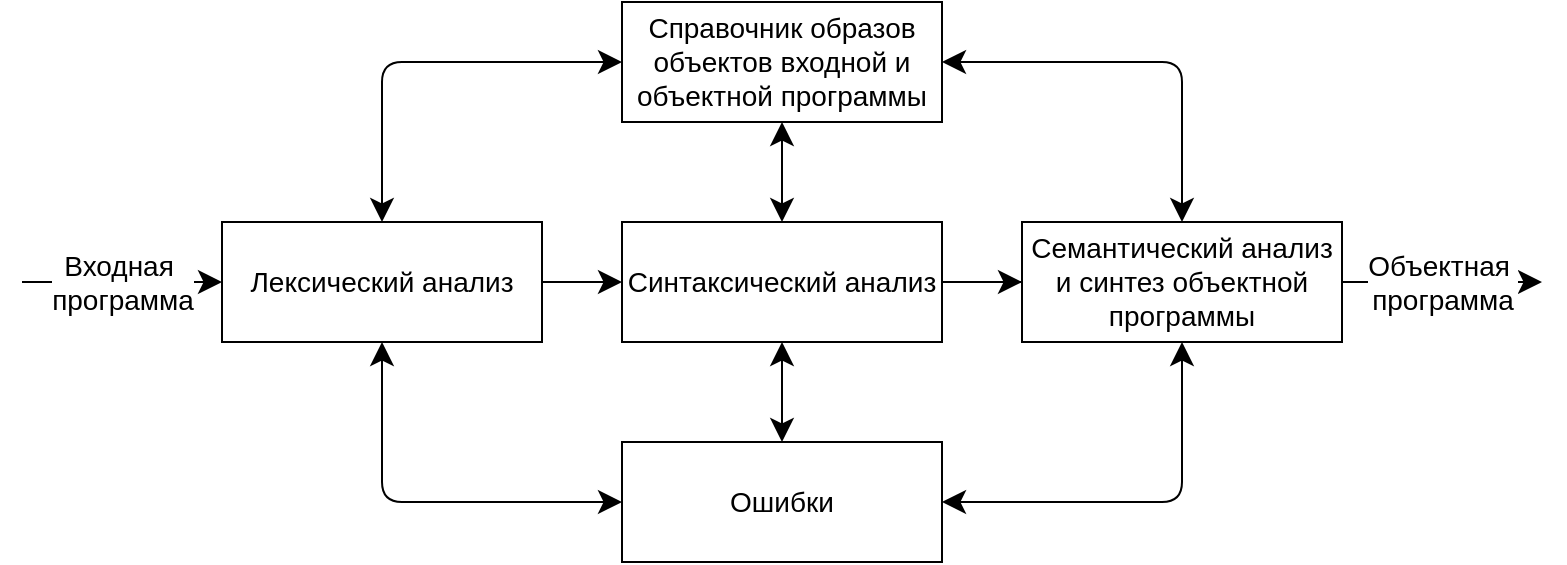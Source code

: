 <mxfile>
    <diagram id="osaHDVd0ANBhrn9PKgiV" name="Page-1">
        <mxGraphModel dx="963" dy="417" grid="1" gridSize="10" guides="1" tooltips="1" connect="1" arrows="1" fold="1" page="1" pageScale="1" pageWidth="827" pageHeight="1169" math="0" shadow="0">
            <root>
                <mxCell id="0"/>
                <mxCell id="1" parent="0"/>
                <mxCell id="4" value="" style="edgeStyle=none;html=1;endSize=9;" parent="1" source="2" target="3" edge="1">
                    <mxGeometry relative="1" as="geometry"/>
                </mxCell>
                <mxCell id="2" value="Лексический анализ" style="rounded=0;whiteSpace=wrap;html=1;fontSize=14;" parent="1" vertex="1">
                    <mxGeometry x="130" y="150" width="160" height="60" as="geometry"/>
                </mxCell>
                <mxCell id="6" value="" style="edgeStyle=none;html=1;" parent="1" source="3" target="5" edge="1">
                    <mxGeometry relative="1" as="geometry"/>
                </mxCell>
                <mxCell id="10" value="" style="edgeStyle=none;html=1;endSize=9;" parent="1" source="3" target="9" edge="1">
                    <mxGeometry relative="1" as="geometry"/>
                </mxCell>
                <mxCell id="3" value="Синтаксический анализ" style="whiteSpace=wrap;html=1;rounded=0;fontSize=14;" parent="1" vertex="1">
                    <mxGeometry x="330" y="150" width="160" height="60" as="geometry"/>
                </mxCell>
                <mxCell id="5" value="Семантический анали анализ и синтез объектной программы" style="whiteSpace=wrap;html=1;rounded=0;" parent="1" vertex="1">
                    <mxGeometry x="550" y="150" width="120" height="60" as="geometry"/>
                </mxCell>
                <mxCell id="7" value="Справочник образов объектов входной и объектной программы" style="whiteSpace=wrap;html=1;rounded=0;fontSize=14;" parent="1" vertex="1">
                    <mxGeometry x="330" y="40" width="160" height="60" as="geometry"/>
                </mxCell>
                <mxCell id="8" value="Ошибки" style="whiteSpace=wrap;html=1;rounded=0;fontSize=14;" parent="1" vertex="1">
                    <mxGeometry x="330" y="260" width="160" height="60" as="geometry"/>
                </mxCell>
                <mxCell id="9" value="Семантический анализ и синтез объектной программы" style="whiteSpace=wrap;html=1;rounded=0;fontSize=14;" parent="1" vertex="1">
                    <mxGeometry x="530" y="150" width="160" height="60" as="geometry"/>
                </mxCell>
                <mxCell id="11" value="" style="edgeStyle=none;html=1;endSize=9;entryX=0.5;entryY=1;entryDx=0;entryDy=0;exitX=0.5;exitY=0;exitDx=0;exitDy=0;startArrow=classic;startFill=1;startSize=9;" parent="1" source="3" target="7" edge="1">
                    <mxGeometry relative="1" as="geometry">
                        <mxPoint x="280" y="190" as="sourcePoint"/>
                        <mxPoint x="360" y="190" as="targetPoint"/>
                    </mxGeometry>
                </mxCell>
                <mxCell id="12" value="" style="edgeStyle=none;html=1;endSize=9;exitX=0.5;exitY=0;exitDx=0;exitDy=0;startArrow=classic;startFill=1;startSize=9;entryX=0.5;entryY=1;entryDx=0;entryDy=0;" parent="1" source="8" edge="1" target="3">
                    <mxGeometry relative="1" as="geometry">
                        <mxPoint x="420" y="160" as="sourcePoint"/>
                        <mxPoint x="410" y="210" as="targetPoint"/>
                    </mxGeometry>
                </mxCell>
                <mxCell id="13" value="" style="edgeStyle=orthogonalEdgeStyle;html=1;endSize=9;exitX=0;exitY=0.5;exitDx=0;exitDy=0;startArrow=classic;startFill=1;startSize=9;entryX=0.5;entryY=1;entryDx=0;entryDy=0;" parent="1" source="8" target="2" edge="1">
                    <mxGeometry relative="1" as="geometry">
                        <mxPoint x="420" y="270" as="sourcePoint"/>
                        <mxPoint x="420" y="220" as="targetPoint"/>
                    </mxGeometry>
                </mxCell>
                <mxCell id="14" value="" style="edgeStyle=orthogonalEdgeStyle;html=1;endSize=9;exitX=1;exitY=0.5;exitDx=0;exitDy=0;startArrow=classic;startFill=1;startSize=9;entryX=0.5;entryY=1;entryDx=0;entryDy=0;" parent="1" source="8" target="9" edge="1">
                    <mxGeometry relative="1" as="geometry">
                        <mxPoint x="360" y="300" as="sourcePoint"/>
                        <mxPoint x="220" y="220" as="targetPoint"/>
                    </mxGeometry>
                </mxCell>
                <mxCell id="15" value="" style="edgeStyle=orthogonalEdgeStyle;html=1;endSize=9;exitX=0;exitY=0.5;exitDx=0;exitDy=0;startArrow=classic;startFill=1;startSize=9;entryX=0.5;entryY=0;entryDx=0;entryDy=0;" parent="1" source="7" target="2" edge="1">
                    <mxGeometry relative="1" as="geometry">
                        <mxPoint x="360" y="300" as="sourcePoint"/>
                        <mxPoint x="220" y="220" as="targetPoint"/>
                    </mxGeometry>
                </mxCell>
                <mxCell id="16" value="" style="edgeStyle=orthogonalEdgeStyle;html=1;endSize=9;exitX=1;exitY=0.5;exitDx=0;exitDy=0;startArrow=classic;startFill=1;startSize=9;entryX=0.5;entryY=0;entryDx=0;entryDy=0;" parent="1" source="7" target="9" edge="1">
                    <mxGeometry relative="1" as="geometry">
                        <mxPoint x="360" y="80" as="sourcePoint"/>
                        <mxPoint x="220" y="160" as="targetPoint"/>
                    </mxGeometry>
                </mxCell>
                <mxCell id="17" value="Входная&amp;nbsp;&lt;div&gt;программа&lt;/div&gt;" style="edgeStyle=none;html=1;endSize=9;entryX=0;entryY=0.5;entryDx=0;entryDy=0;fontSize=14;" parent="1" target="2" edge="1">
                    <mxGeometry relative="1" as="geometry">
                        <mxPoint x="30" y="180" as="sourcePoint"/>
                        <mxPoint x="330" y="190" as="targetPoint"/>
                    </mxGeometry>
                </mxCell>
                <mxCell id="18" value="Объектная&amp;nbsp;&lt;div&gt;программа&lt;/div&gt;" style="edgeStyle=none;html=1;endSize=9;fontSize=14;" parent="1" edge="1">
                    <mxGeometry relative="1" as="geometry">
                        <mxPoint x="690" y="180" as="sourcePoint"/>
                        <mxPoint x="790" y="180" as="targetPoint"/>
                    </mxGeometry>
                </mxCell>
            </root>
        </mxGraphModel>
    </diagram>
</mxfile>